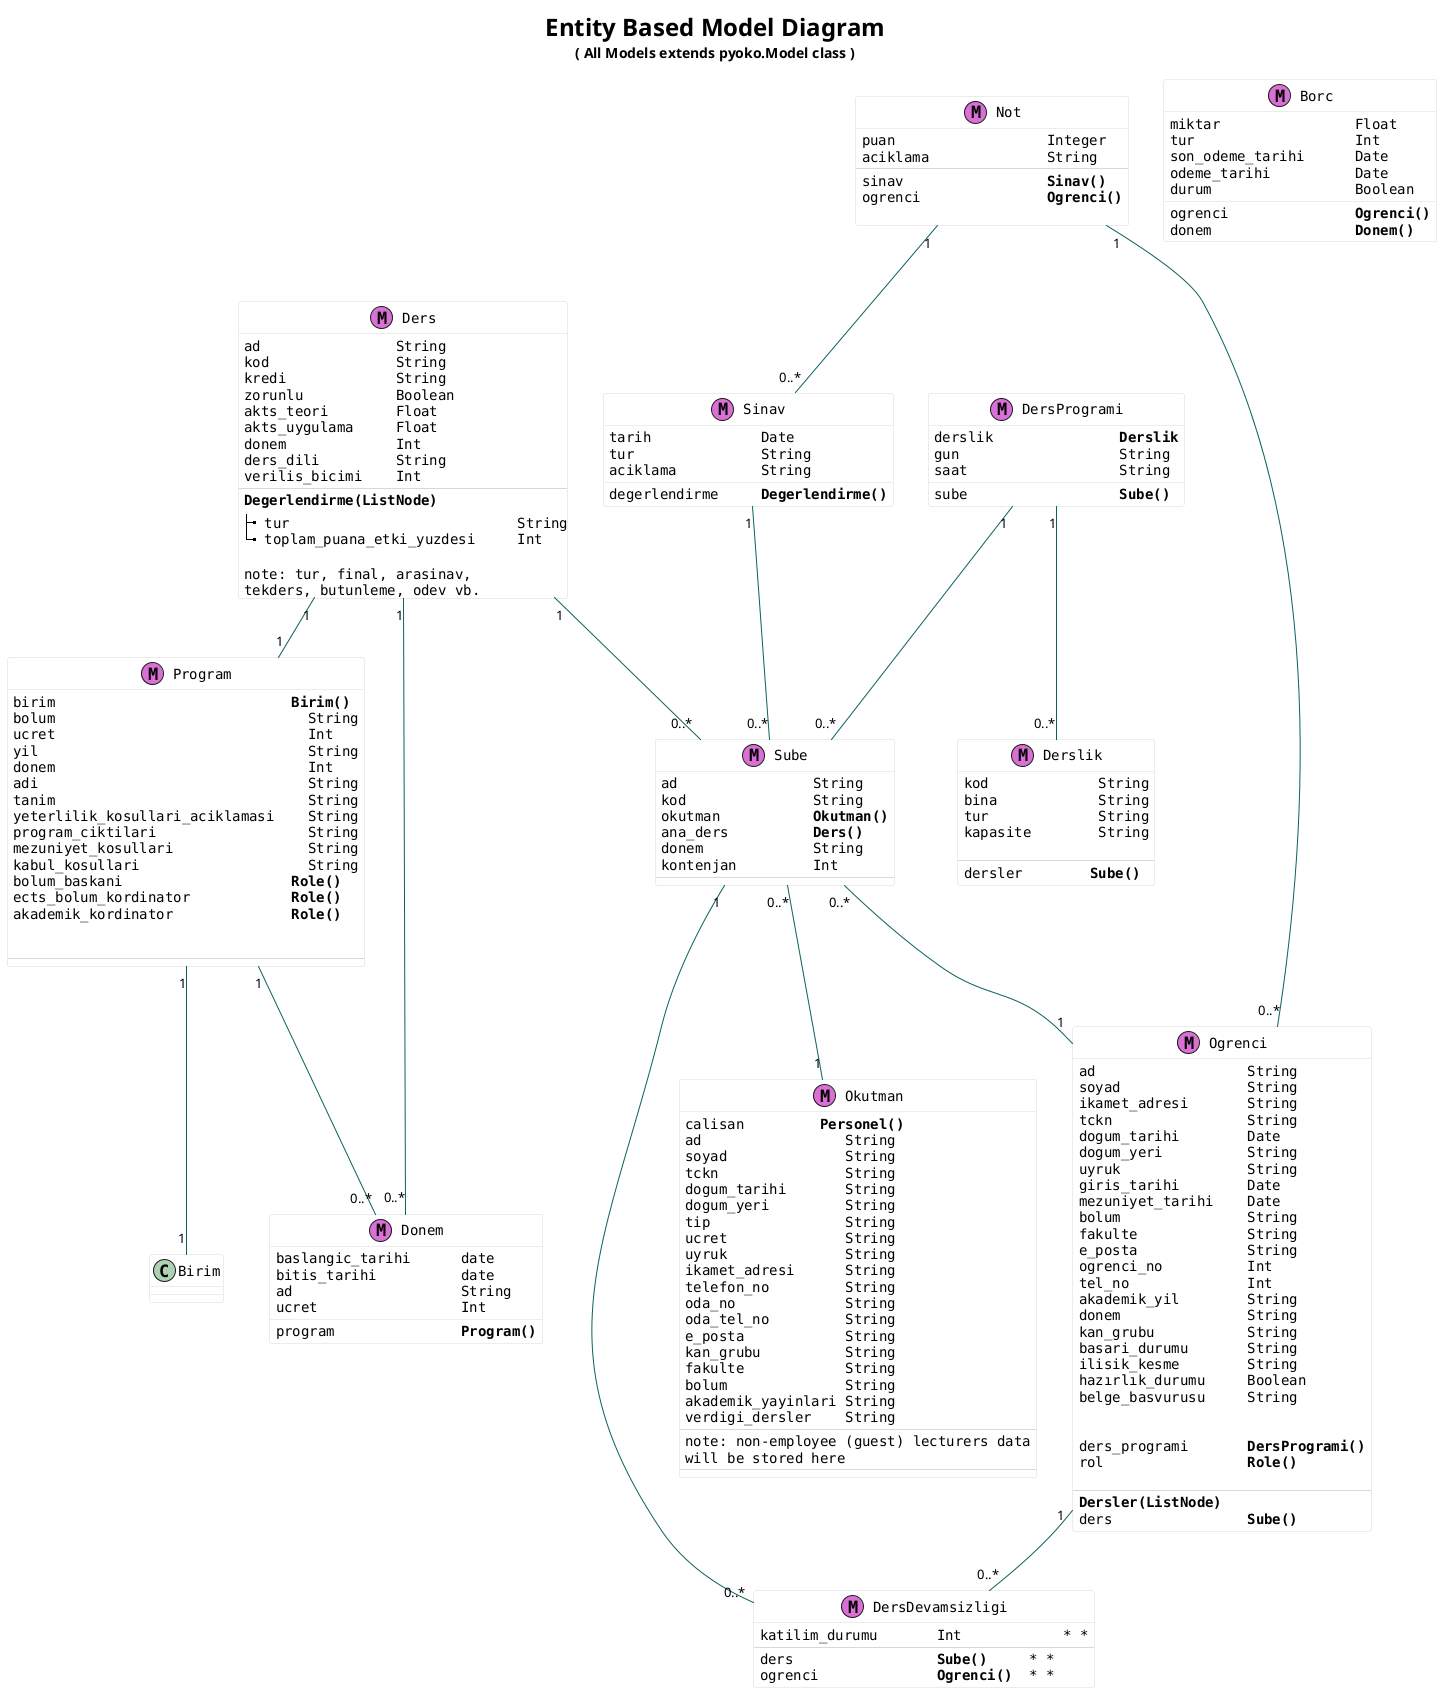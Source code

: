 @startuml

skinparam classAttributeFontName Monospaced
skinparam classBackgroundColor #FFFFFF
skinparam classBorderColor #D8D8D8
skinparam packageBorderColor #BDBDBD
skinparam classArrowColor #0B615E
skinparam shadowing false

'skinparam monochrome true
'skinparam nodesep 100
'skinparam ranksep 100
'note "All <color:black><b> (M)odels</b></color> extends <b>pyoko.Model</b> class" as N #orchid
title
<size:24>Entity Based Model Diagram</size>
( All Models extends <b>pyoko.Model</b> class )
endtitle
'legend left
'n..*     n or more instances
'n..m    Min n, Max m instances
'endlegend



class Okutman<<(M,orchid)>>{
calisan         **Personel()**
ad                 String
soyad              String
tckn               String
dogum_tarihi       String
dogum_yeri         String
tip                String
ucret              String
uyruk              String
ikamet_adresi      String
telefon_no         String
oda_no             String
oda_tel_no         String
e_posta            String
kan_grubu          String
fakulte            String
bolum              String
akademik_yayinlari String
verdigi_dersler    String
--
note: non-employee (guest) lecturers data
will be stored here
--
}

class Program<<(M,orchid)>>{
birim                            **Birim()**
bolum                              String
ucret                              Int
yil                                String
donem                              Int
adi                                String
tanim                              String
yeterlilik_kosullari_aciklamasi    String
program_ciktilari                  String
mezuniyet_kosullari                String
kabul_kosullari                    String
bolum_baskani                    **Role()**
ects_bolum_kordinator            **Role()**
akademik_kordinator              **Role()**


--
}
class Derslik<<(M,orchid)>>{
kod             String
bina            String
tur             String
kapasite        String

--
dersler        **Sube()**
}

class Sube<<(M,orchid)>>{
ad                String
kod               String
okutman           **Okutman()**
ana_ders          **Ders()**
donem             String
kontenjan         Int
--
}

class Ders<<(M,orchid)>>{
ad                String
kod               String
kredi             String
zorunlu           Boolean
akts_teori        Float
akts_uygulama     Float
donem             Int
ders_dili         String
verilis_bicimi    Int
--
**Degerlendirme(ListNode)**
|_ tur                           String
|_ toplam_puana_etki_yuzdesi     Int

note: tur, final, arasinav,
tekders, butunleme, odev vb.
}


class Sinav <<(M,orchid)>> {
tarih             Date
tur               String
aciklama          String
degerlendirme     **Degerlendirme()**
}


class Ogrenci <<(M,orchid)>> {
ad                  String
soyad               String
ikamet_adresi       String
tckn                String
dogum_tarihi        Date
dogum_yeri          String
uyruk               String
giris_tarihi        Date
mezuniyet_tarihi    Date
bolum               String
fakulte             String
e_posta             String
ogrenci_no          Int
tel_no              Int
akademik_yil        String
donem               String
kan_grubu           String
basari_durumu       String
ilisik_kesme        String
hazırlık_durumu     Boolean
belge_basvurusu     String


ders_programi       **DersProgrami()**
rol                 **Role()**

--
**Dersler(ListNode)**
ders                **Sube()**
}

class DersProgrami<<(M,orchid)>> {
sube                  **Sube()**
derslik               **Derslik**
gun                   String
saat                  String
}


class DersDevamsizligi <<(M,orchid)>> {
katilim_durumu       Int            * *
--
ders                 **Sube()**     * *
ogrenci              **Ogrenci()**  * *
}

class Borc <<(M,orchid)>> {
miktar                Float
tur                   Int
ogrenci               **Ogrenci()**
donem                 **Donem()**
son_odeme_tarihi      Date
odeme_tarihi          Date
durum                 Boolean
}

class Not <<(M,orchid)>> {
puan                  Integer
aciklama              String
--
sinav                 **Sinav()**
ogrenci               **Ogrenci()**

}

class Donem <<(M,orchid)>> {
baslangic_tarihi      date
bitis_tarihi          date
ad                    String
ucret                 Int
program               **Program()**
}


DersProgrami "1" -- "0..*" Derslik
DersProgrami "1" -- "0..*" Sube
Sinav "1" -- "0..*" Sube

Sube "0..*" -- "1" Okutman
Sube "0..*" -- "1" Ogrenci

Ders "1" --  "1" Program
Ders "1" -- "0..*" Sube
Ders "1" -- "0..*" Donem

Program "1" -- "1" Birim
Ogrenci "1" -- "0..*" DersDevamsizligi
Sube "1" -- "0..*" DersDevamsizligi
Program "1"-- "0..*" Donem

Not "1" -- "0..*" Ogrenci
Not "1"-- "0..*" Sinav

@enduml
